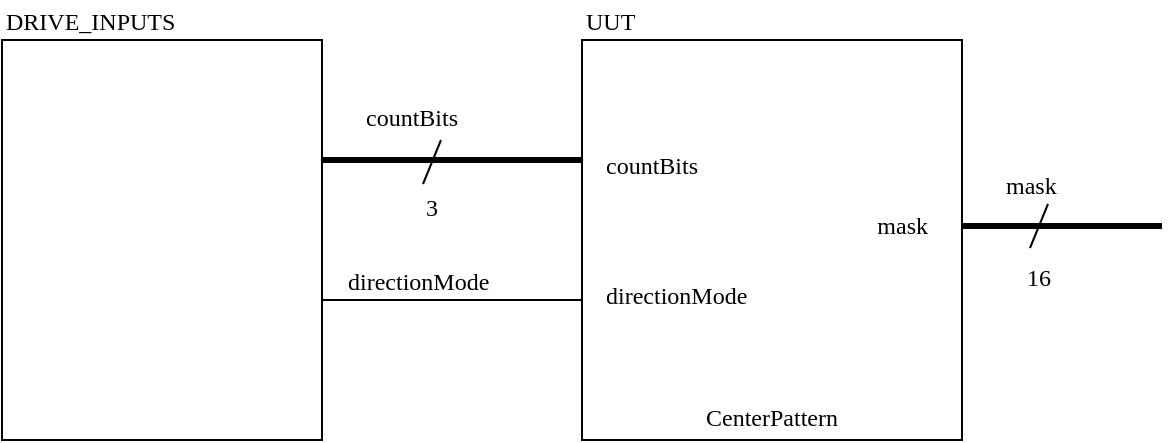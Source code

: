 <mxfile version="26.0.4">
  <diagram name="Page-1" id="Gz4urGLNtPpxruCUMSEM">
    <mxGraphModel dx="350" dy="607" grid="1" gridSize="10" guides="1" tooltips="1" connect="1" arrows="1" fold="1" page="1" pageScale="1" pageWidth="850" pageHeight="1100" math="0" shadow="0">
      <root>
        <mxCell id="0" />
        <mxCell id="1" parent="0" />
        <mxCell id="djNSpo6RWtTgOndXAO1l-8" value="" style="endArrow=none;html=1;rounded=0;entryX=0.063;entryY=0.41;entryDx=0;entryDy=0;entryPerimeter=0;strokeWidth=3;fontStyle=0" parent="1" edge="1">
          <mxGeometry width="50" height="50" relative="1" as="geometry">
            <mxPoint x="199" y="100" as="sourcePoint" />
            <mxPoint x="330.08" y="100" as="targetPoint" />
            <Array as="points">
              <mxPoint x="209" y="100" />
            </Array>
          </mxGeometry>
        </mxCell>
        <mxCell id="djNSpo6RWtTgOndXAO1l-10" value="" style="endArrow=none;html=1;rounded=0;entryX=0.063;entryY=0.76;entryDx=0;entryDy=0;entryPerimeter=0;fontStyle=0" parent="1" edge="1">
          <mxGeometry width="50" height="50" relative="1" as="geometry">
            <mxPoint x="200" y="170" as="sourcePoint" />
            <mxPoint x="330.08" y="170" as="targetPoint" />
            <Array as="points">
              <mxPoint x="210" y="170" />
            </Array>
          </mxGeometry>
        </mxCell>
        <mxCell id="djNSpo6RWtTgOndXAO1l-1" value="" style="rounded=0;whiteSpace=wrap;html=1;fontStyle=0" parent="1" vertex="1">
          <mxGeometry x="40" y="40" width="160" height="200" as="geometry" />
        </mxCell>
        <mxCell id="djNSpo6RWtTgOndXAO1l-2" value="DRIVE_INPUTS" style="text;html=1;align=left;verticalAlign=bottom;whiteSpace=wrap;rounded=0;fontFamily=Lucida Console;fontStyle=0" parent="1" vertex="1">
          <mxGeometry x="40" y="20" width="160" height="20" as="geometry" />
        </mxCell>
        <mxCell id="djNSpo6RWtTgOndXAO1l-6" value="" style="endArrow=none;html=1;rounded=0;strokeWidth=3;fontStyle=0" parent="1" edge="1">
          <mxGeometry width="50" height="50" relative="1" as="geometry">
            <mxPoint x="520" y="133" as="sourcePoint" />
            <mxPoint x="620" y="133" as="targetPoint" />
            <Array as="points">
              <mxPoint x="530" y="133" />
            </Array>
          </mxGeometry>
        </mxCell>
        <mxCell id="djNSpo6RWtTgOndXAO1l-7" value="mask" style="text;html=1;align=left;verticalAlign=bottom;whiteSpace=wrap;rounded=0;fontFamily=Lucida Console;fontStyle=0" parent="1" vertex="1">
          <mxGeometry x="540" y="102" width="70" height="20" as="geometry" />
        </mxCell>
        <mxCell id="djNSpo6RWtTgOndXAO1l-9" value="countBits" style="text;html=1;align=left;verticalAlign=bottom;whiteSpace=wrap;rounded=0;fontFamily=Lucida Console;fontStyle=0" parent="1" vertex="1">
          <mxGeometry x="220" y="68" width="70" height="20" as="geometry" />
        </mxCell>
        <mxCell id="djNSpo6RWtTgOndXAO1l-11" value="directionMode" style="text;html=1;align=left;verticalAlign=bottom;whiteSpace=wrap;rounded=0;fontFamily=Lucida Console;fontStyle=0" parent="1" vertex="1">
          <mxGeometry x="211" y="150" width="70" height="20" as="geometry" />
        </mxCell>
        <mxCell id="djNSpo6RWtTgOndXAO1l-13" value="3" style="text;html=1;align=center;verticalAlign=bottom;whiteSpace=wrap;rounded=0;fontFamily=Lucida Console;fontStyle=0" parent="1" vertex="1">
          <mxGeometry x="220" y="113" width="70" height="20" as="geometry" />
        </mxCell>
        <mxCell id="djNSpo6RWtTgOndXAO1l-15" value="" style="rounded=0;whiteSpace=wrap;html=1;fontStyle=0" parent="1" vertex="1">
          <mxGeometry x="330" y="40" width="190" height="200" as="geometry" />
        </mxCell>
        <mxCell id="djNSpo6RWtTgOndXAO1l-16" value="CenterPattern" style="text;html=1;align=center;verticalAlign=bottom;whiteSpace=wrap;rounded=0;fontFamily=Lucida Console;fontStyle=0" parent="1" vertex="1">
          <mxGeometry x="330" y="218" width="190" height="20" as="geometry" />
        </mxCell>
        <mxCell id="djNSpo6RWtTgOndXAO1l-17" value="countBits" style="text;html=1;align=left;verticalAlign=bottom;whiteSpace=wrap;rounded=0;fontFamily=Lucida Console;fontStyle=0" parent="1" vertex="1">
          <mxGeometry x="340" y="92" width="70" height="20" as="geometry" />
        </mxCell>
        <mxCell id="djNSpo6RWtTgOndXAO1l-18" value="directionMode" style="text;html=1;align=left;verticalAlign=bottom;whiteSpace=wrap;rounded=0;fontFamily=Lucida Console;fontStyle=0" parent="1" vertex="1">
          <mxGeometry x="340" y="157" width="70" height="20" as="geometry" />
        </mxCell>
        <mxCell id="djNSpo6RWtTgOndXAO1l-19" value="mask" style="text;html=1;align=right;verticalAlign=bottom;whiteSpace=wrap;rounded=0;fontFamily=Lucida Console;fontStyle=0" parent="1" vertex="1">
          <mxGeometry x="435" y="122" width="70" height="20" as="geometry" />
        </mxCell>
        <mxCell id="djNSpo6RWtTgOndXAO1l-20" value="UUT" style="text;html=1;align=left;verticalAlign=bottom;whiteSpace=wrap;rounded=0;fontFamily=Lucida Console;fontStyle=0" parent="1" vertex="1">
          <mxGeometry x="330" y="20" width="190" height="20" as="geometry" />
        </mxCell>
        <mxCell id="o9xckDJLN9-hYEsjxlD6-5" value="16" style="text;html=1;align=center;verticalAlign=bottom;whiteSpace=wrap;rounded=0;fontFamily=Lucida Console;fontStyle=0" parent="1" vertex="1">
          <mxGeometry x="528" y="147.5" width="61" height="20" as="geometry" />
        </mxCell>
        <mxCell id="o9xckDJLN9-hYEsjxlD6-6" value="" style="endArrow=none;html=1;rounded=0;strokeWidth=1;fontStyle=0" parent="1" edge="1">
          <mxGeometry width="50" height="50" relative="1" as="geometry">
            <mxPoint x="554" y="144" as="sourcePoint" />
            <mxPoint x="563" y="122" as="targetPoint" />
          </mxGeometry>
        </mxCell>
        <mxCell id="2vUsmkNBvLoieRN3nyNa-6" value="" style="endArrow=none;html=1;rounded=0;strokeWidth=1;fontStyle=0" edge="1" parent="1">
          <mxGeometry width="50" height="50" relative="1" as="geometry">
            <mxPoint x="250.5" y="112" as="sourcePoint" />
            <mxPoint x="259.5" y="90" as="targetPoint" />
          </mxGeometry>
        </mxCell>
      </root>
    </mxGraphModel>
  </diagram>
</mxfile>
